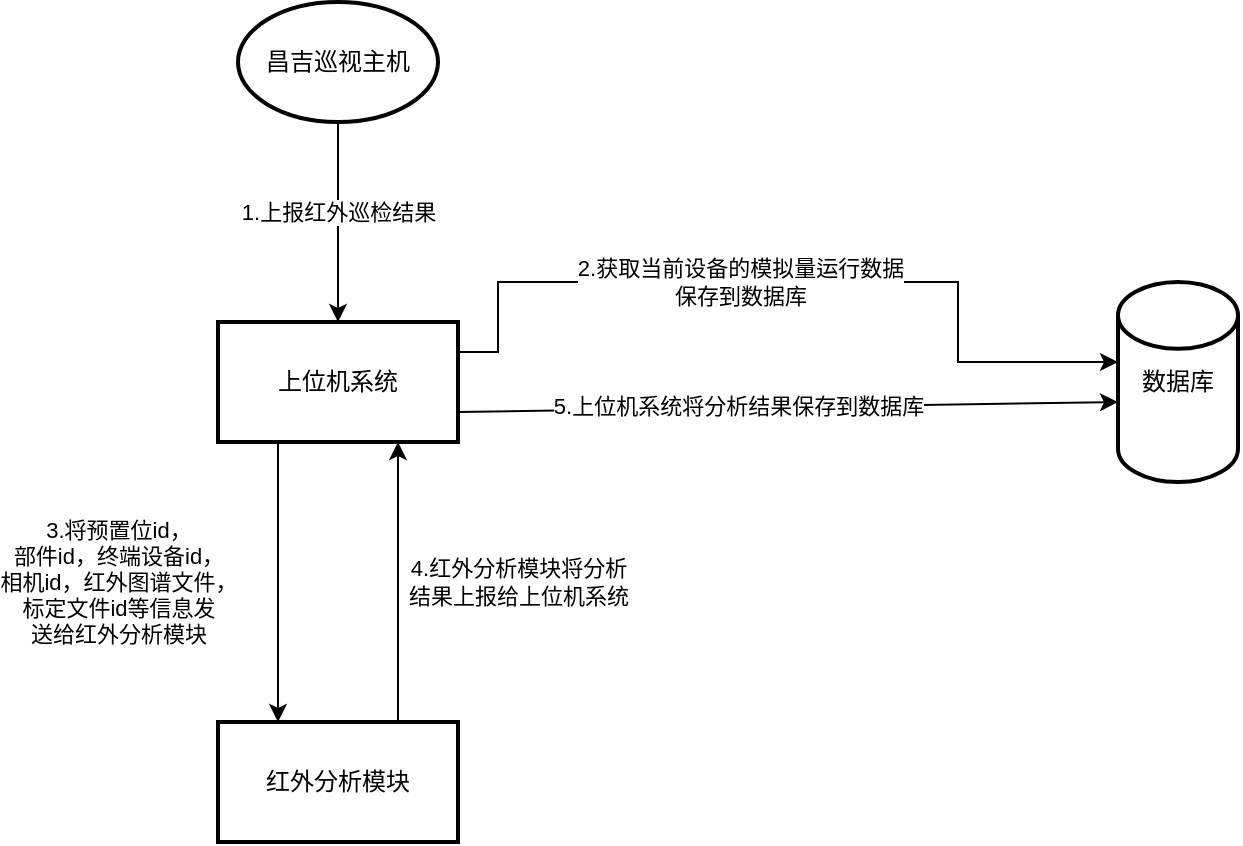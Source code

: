 <mxfile version="16.6.4" type="github">
  <diagram id="Ngma9uTH-kOSsA47BcDm" name="Page-1">
    <mxGraphModel dx="1426" dy="684" grid="1" gridSize="10" guides="1" tooltips="1" connect="1" arrows="1" fold="1" page="1" pageScale="1" pageWidth="827" pageHeight="1169" math="0" shadow="0">
      <root>
        <mxCell id="0" />
        <mxCell id="1" parent="0" />
        <mxCell id="eiqtC8RxXbG8RJ6kN2Gq-4" value="" style="edgeStyle=orthogonalEdgeStyle;rounded=0;orthogonalLoop=1;jettySize=auto;html=1;" edge="1" parent="1" source="eiqtC8RxXbG8RJ6kN2Gq-2" target="eiqtC8RxXbG8RJ6kN2Gq-3">
          <mxGeometry relative="1" as="geometry" />
        </mxCell>
        <mxCell id="eiqtC8RxXbG8RJ6kN2Gq-5" value="1.上报红外巡检结果" style="edgeLabel;html=1;align=center;verticalAlign=middle;resizable=0;points=[];" vertex="1" connectable="0" parent="eiqtC8RxXbG8RJ6kN2Gq-4">
          <mxGeometry x="-0.1" relative="1" as="geometry">
            <mxPoint as="offset" />
          </mxGeometry>
        </mxCell>
        <mxCell id="eiqtC8RxXbG8RJ6kN2Gq-2" value="昌吉巡视主机" style="strokeWidth=2;html=1;shape=mxgraph.flowchart.start_1;whiteSpace=wrap;" vertex="1" parent="1">
          <mxGeometry x="230" y="130" width="100" height="60" as="geometry" />
        </mxCell>
        <mxCell id="eiqtC8RxXbG8RJ6kN2Gq-7" value="" style="edgeStyle=orthogonalEdgeStyle;rounded=0;orthogonalLoop=1;jettySize=auto;html=1;exitX=0.25;exitY=1;exitDx=0;exitDy=0;entryX=0.25;entryY=0;entryDx=0;entryDy=0;" edge="1" parent="1" source="eiqtC8RxXbG8RJ6kN2Gq-3" target="eiqtC8RxXbG8RJ6kN2Gq-6">
          <mxGeometry relative="1" as="geometry" />
        </mxCell>
        <mxCell id="eiqtC8RxXbG8RJ6kN2Gq-14" value="3.将预置位id，&lt;br&gt;部件id，终端设备id，&lt;br&gt;相机id，红外图谱文件，&lt;br&gt;标定文件id等信息发&lt;br&gt;送给红外分析模块" style="edgeLabel;html=1;align=center;verticalAlign=middle;resizable=0;points=[];" vertex="1" connectable="0" parent="eiqtC8RxXbG8RJ6kN2Gq-7">
          <mxGeometry x="-0.071" relative="1" as="geometry">
            <mxPoint x="-80" y="5" as="offset" />
          </mxGeometry>
        </mxCell>
        <mxCell id="eiqtC8RxXbG8RJ6kN2Gq-10" style="edgeStyle=orthogonalEdgeStyle;rounded=0;orthogonalLoop=1;jettySize=auto;html=1;exitX=1;exitY=0.25;exitDx=0;exitDy=0;" edge="1" parent="1" source="eiqtC8RxXbG8RJ6kN2Gq-3" target="eiqtC8RxXbG8RJ6kN2Gq-9">
          <mxGeometry relative="1" as="geometry">
            <Array as="points">
              <mxPoint x="360" y="305" />
              <mxPoint x="360" y="270" />
              <mxPoint x="590" y="270" />
              <mxPoint x="590" y="310" />
            </Array>
          </mxGeometry>
        </mxCell>
        <mxCell id="eiqtC8RxXbG8RJ6kN2Gq-11" value="2.获取当前设备的模拟量运行数据&lt;br&gt;保存到数据库" style="edgeLabel;html=1;align=center;verticalAlign=middle;resizable=0;points=[];" vertex="1" connectable="0" parent="eiqtC8RxXbG8RJ6kN2Gq-10">
          <mxGeometry x="-0.074" y="-1" relative="1" as="geometry">
            <mxPoint x="-12" y="-1" as="offset" />
          </mxGeometry>
        </mxCell>
        <mxCell id="eiqtC8RxXbG8RJ6kN2Gq-12" style="rounded=0;orthogonalLoop=1;jettySize=auto;html=1;exitX=1;exitY=0.75;exitDx=0;exitDy=0;entryX=0;entryY=0.6;entryDx=0;entryDy=0;entryPerimeter=0;" edge="1" parent="1" source="eiqtC8RxXbG8RJ6kN2Gq-3" target="eiqtC8RxXbG8RJ6kN2Gq-9">
          <mxGeometry relative="1" as="geometry" />
        </mxCell>
        <mxCell id="eiqtC8RxXbG8RJ6kN2Gq-16" value="5.上位机系统将分析结果保存到数据库" style="edgeLabel;html=1;align=center;verticalAlign=middle;resizable=0;points=[];" vertex="1" connectable="0" parent="eiqtC8RxXbG8RJ6kN2Gq-12">
          <mxGeometry x="-0.297" y="1" relative="1" as="geometry">
            <mxPoint x="24" as="offset" />
          </mxGeometry>
        </mxCell>
        <mxCell id="eiqtC8RxXbG8RJ6kN2Gq-3" value="上位机系统" style="whiteSpace=wrap;html=1;strokeWidth=2;" vertex="1" parent="1">
          <mxGeometry x="220" y="290" width="120" height="60" as="geometry" />
        </mxCell>
        <mxCell id="eiqtC8RxXbG8RJ6kN2Gq-13" style="edgeStyle=orthogonalEdgeStyle;rounded=0;orthogonalLoop=1;jettySize=auto;html=1;exitX=0.75;exitY=0;exitDx=0;exitDy=0;entryX=0.75;entryY=1;entryDx=0;entryDy=0;" edge="1" parent="1" source="eiqtC8RxXbG8RJ6kN2Gq-6" target="eiqtC8RxXbG8RJ6kN2Gq-3">
          <mxGeometry relative="1" as="geometry" />
        </mxCell>
        <mxCell id="eiqtC8RxXbG8RJ6kN2Gq-15" value="4.红外分析模块将分析&lt;br&gt;结果上报给上位机系统" style="edgeLabel;html=1;align=center;verticalAlign=middle;resizable=0;points=[];" vertex="1" connectable="0" parent="eiqtC8RxXbG8RJ6kN2Gq-13">
          <mxGeometry x="0.029" relative="1" as="geometry">
            <mxPoint x="60" y="2" as="offset" />
          </mxGeometry>
        </mxCell>
        <mxCell id="eiqtC8RxXbG8RJ6kN2Gq-6" value="红外分析模块" style="whiteSpace=wrap;html=1;strokeWidth=2;" vertex="1" parent="1">
          <mxGeometry x="220" y="490" width="120" height="60" as="geometry" />
        </mxCell>
        <mxCell id="eiqtC8RxXbG8RJ6kN2Gq-9" value="数据库" style="strokeWidth=2;html=1;shape=mxgraph.flowchart.database;whiteSpace=wrap;" vertex="1" parent="1">
          <mxGeometry x="670" y="270" width="60" height="100" as="geometry" />
        </mxCell>
      </root>
    </mxGraphModel>
  </diagram>
</mxfile>

